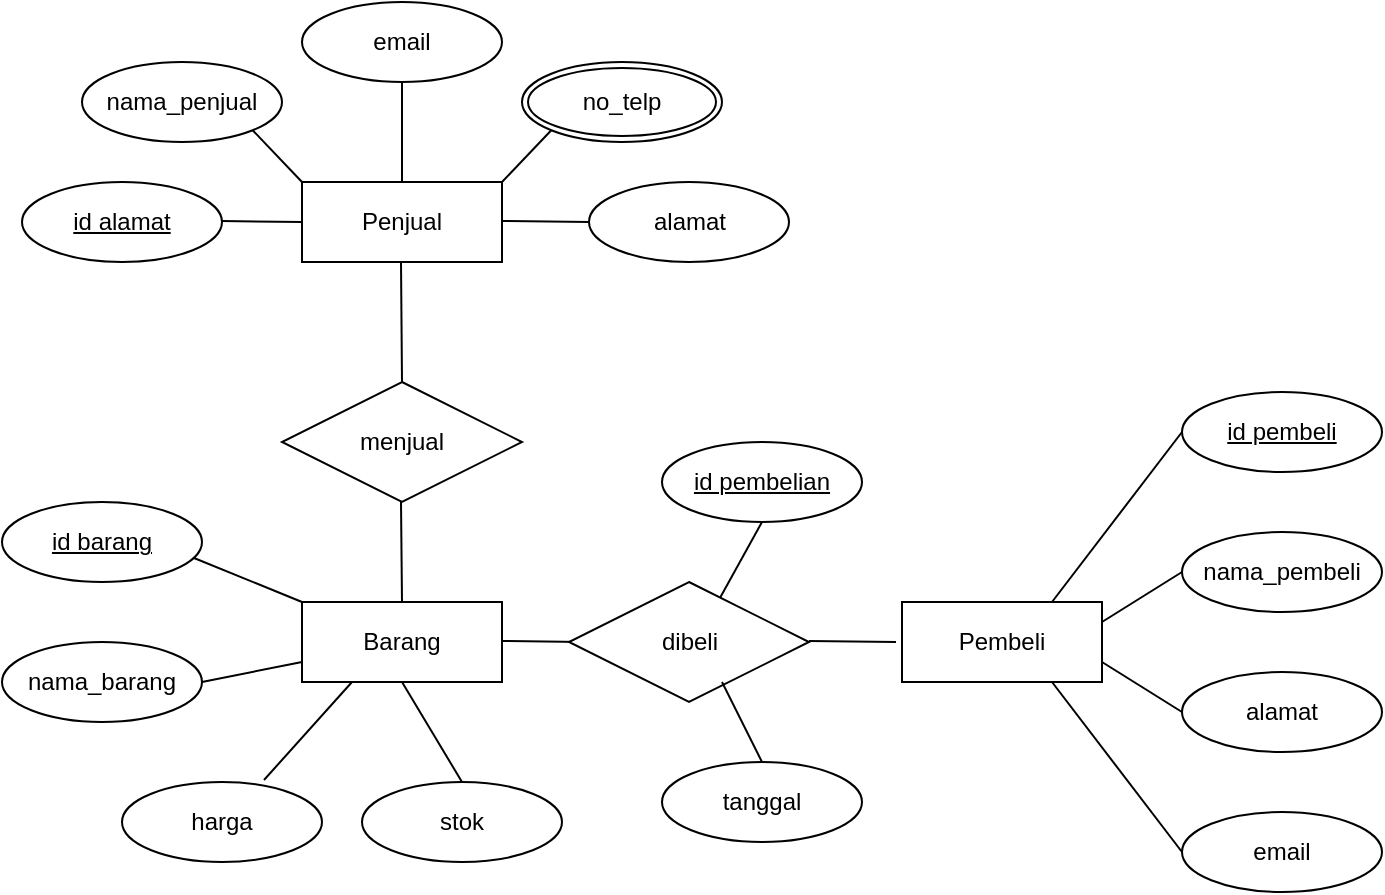 <mxfile version="20.6.0" type="github">
  <diagram id="C5RBs43oDa-KdzZeNtuy" name="Page-1">
    <mxGraphModel dx="1422" dy="754" grid="1" gridSize="10" guides="1" tooltips="1" connect="1" arrows="1" fold="1" page="1" pageScale="1" pageWidth="827" pageHeight="1169" math="0" shadow="0">
      <root>
        <mxCell id="WIyWlLk6GJQsqaUBKTNV-0" />
        <mxCell id="WIyWlLk6GJQsqaUBKTNV-1" parent="WIyWlLk6GJQsqaUBKTNV-0" />
        <mxCell id="v1USRtUHJUmaxtp3nPsQ-9" value="no_telp" style="ellipse;shape=doubleEllipse;margin=3;whiteSpace=wrap;html=1;align=center;" vertex="1" parent="WIyWlLk6GJQsqaUBKTNV-1">
          <mxGeometry x="300" y="80" width="100" height="40" as="geometry" />
        </mxCell>
        <mxCell id="v1USRtUHJUmaxtp3nPsQ-10" value="Penjual" style="whiteSpace=wrap;html=1;align=center;" vertex="1" parent="WIyWlLk6GJQsqaUBKTNV-1">
          <mxGeometry x="190" y="140" width="100" height="40" as="geometry" />
        </mxCell>
        <mxCell id="v1USRtUHJUmaxtp3nPsQ-11" value="email" style="ellipse;whiteSpace=wrap;html=1;align=center;" vertex="1" parent="WIyWlLk6GJQsqaUBKTNV-1">
          <mxGeometry x="190" y="50" width="100" height="40" as="geometry" />
        </mxCell>
        <mxCell id="v1USRtUHJUmaxtp3nPsQ-12" value="alamat" style="ellipse;whiteSpace=wrap;html=1;align=center;" vertex="1" parent="WIyWlLk6GJQsqaUBKTNV-1">
          <mxGeometry x="333.5" y="140" width="100" height="40" as="geometry" />
        </mxCell>
        <mxCell id="v1USRtUHJUmaxtp3nPsQ-13" value="nama_penjual" style="ellipse;whiteSpace=wrap;html=1;align=center;" vertex="1" parent="WIyWlLk6GJQsqaUBKTNV-1">
          <mxGeometry x="80" y="80" width="100" height="40" as="geometry" />
        </mxCell>
        <mxCell id="v1USRtUHJUmaxtp3nPsQ-14" value="&lt;u&gt;id alamat&lt;/u&gt;" style="ellipse;whiteSpace=wrap;html=1;align=center;" vertex="1" parent="WIyWlLk6GJQsqaUBKTNV-1">
          <mxGeometry x="50" y="140" width="100" height="40" as="geometry" />
        </mxCell>
        <mxCell id="v1USRtUHJUmaxtp3nPsQ-18" value="menjual" style="shape=rhombus;perimeter=rhombusPerimeter;whiteSpace=wrap;html=1;align=center;" vertex="1" parent="WIyWlLk6GJQsqaUBKTNV-1">
          <mxGeometry x="180" y="240" width="120" height="60" as="geometry" />
        </mxCell>
        <mxCell id="v1USRtUHJUmaxtp3nPsQ-19" value="" style="endArrow=none;html=1;rounded=0;entryX=0;entryY=0.5;entryDx=0;entryDy=0;" edge="1" parent="WIyWlLk6GJQsqaUBKTNV-1" target="v1USRtUHJUmaxtp3nPsQ-10">
          <mxGeometry relative="1" as="geometry">
            <mxPoint x="150" y="159.5" as="sourcePoint" />
            <mxPoint x="310" y="159.5" as="targetPoint" />
          </mxGeometry>
        </mxCell>
        <mxCell id="v1USRtUHJUmaxtp3nPsQ-20" value="" style="endArrow=none;html=1;rounded=0;entryX=0;entryY=0;entryDx=0;entryDy=0;exitX=1;exitY=1;exitDx=0;exitDy=0;" edge="1" parent="WIyWlLk6GJQsqaUBKTNV-1" source="v1USRtUHJUmaxtp3nPsQ-13" target="v1USRtUHJUmaxtp3nPsQ-10">
          <mxGeometry relative="1" as="geometry">
            <mxPoint x="170" y="120" as="sourcePoint" />
            <mxPoint x="210" y="120.5" as="targetPoint" />
          </mxGeometry>
        </mxCell>
        <mxCell id="v1USRtUHJUmaxtp3nPsQ-21" value="" style="endArrow=none;html=1;rounded=0;entryX=0.5;entryY=0;entryDx=0;entryDy=0;exitX=0.5;exitY=1;exitDx=0;exitDy=0;" edge="1" parent="WIyWlLk6GJQsqaUBKTNV-1" source="v1USRtUHJUmaxtp3nPsQ-11" target="v1USRtUHJUmaxtp3nPsQ-10">
          <mxGeometry relative="1" as="geometry">
            <mxPoint x="220" y="110" as="sourcePoint" />
            <mxPoint x="260" y="110.5" as="targetPoint" />
          </mxGeometry>
        </mxCell>
        <mxCell id="v1USRtUHJUmaxtp3nPsQ-22" value="" style="endArrow=none;html=1;rounded=0;entryX=0;entryY=1;entryDx=0;entryDy=0;exitX=1;exitY=0;exitDx=0;exitDy=0;" edge="1" parent="WIyWlLk6GJQsqaUBKTNV-1" source="v1USRtUHJUmaxtp3nPsQ-10" target="v1USRtUHJUmaxtp3nPsQ-9">
          <mxGeometry relative="1" as="geometry">
            <mxPoint x="280" y="130" as="sourcePoint" />
            <mxPoint x="320" y="130.5" as="targetPoint" />
          </mxGeometry>
        </mxCell>
        <mxCell id="v1USRtUHJUmaxtp3nPsQ-23" value="" style="endArrow=none;html=1;rounded=0;entryX=0;entryY=0.5;entryDx=0;entryDy=0;" edge="1" parent="WIyWlLk6GJQsqaUBKTNV-1" target="v1USRtUHJUmaxtp3nPsQ-12">
          <mxGeometry relative="1" as="geometry">
            <mxPoint x="290" y="159.5" as="sourcePoint" />
            <mxPoint x="330" y="160" as="targetPoint" />
          </mxGeometry>
        </mxCell>
        <mxCell id="v1USRtUHJUmaxtp3nPsQ-24" value="" style="endArrow=none;html=1;rounded=0;entryX=0.5;entryY=0;entryDx=0;entryDy=0;exitX=0.5;exitY=1;exitDx=0;exitDy=0;" edge="1" parent="WIyWlLk6GJQsqaUBKTNV-1" target="v1USRtUHJUmaxtp3nPsQ-18">
          <mxGeometry relative="1" as="geometry">
            <mxPoint x="239.5" y="180" as="sourcePoint" />
            <mxPoint x="239.5" y="230" as="targetPoint" />
          </mxGeometry>
        </mxCell>
        <mxCell id="v1USRtUHJUmaxtp3nPsQ-25" value="" style="endArrow=none;html=1;rounded=0;exitX=0.5;exitY=1;exitDx=0;exitDy=0;" edge="1" parent="WIyWlLk6GJQsqaUBKTNV-1">
          <mxGeometry relative="1" as="geometry">
            <mxPoint x="239.5" y="300" as="sourcePoint" />
            <mxPoint x="240" y="350" as="targetPoint" />
          </mxGeometry>
        </mxCell>
        <mxCell id="v1USRtUHJUmaxtp3nPsQ-26" value="Barang" style="whiteSpace=wrap;html=1;align=center;" vertex="1" parent="WIyWlLk6GJQsqaUBKTNV-1">
          <mxGeometry x="190" y="350" width="100" height="40" as="geometry" />
        </mxCell>
        <mxCell id="v1USRtUHJUmaxtp3nPsQ-27" value="" style="endArrow=none;html=1;rounded=0;entryX=0;entryY=0.5;entryDx=0;entryDy=0;" edge="1" parent="WIyWlLk6GJQsqaUBKTNV-1">
          <mxGeometry relative="1" as="geometry">
            <mxPoint x="290" y="369.5" as="sourcePoint" />
            <mxPoint x="330" y="370" as="targetPoint" />
          </mxGeometry>
        </mxCell>
        <mxCell id="v1USRtUHJUmaxtp3nPsQ-28" value="dibeli" style="shape=rhombus;perimeter=rhombusPerimeter;whiteSpace=wrap;html=1;align=center;" vertex="1" parent="WIyWlLk6GJQsqaUBKTNV-1">
          <mxGeometry x="323.5" y="340" width="120" height="60" as="geometry" />
        </mxCell>
        <mxCell id="v1USRtUHJUmaxtp3nPsQ-29" value="" style="endArrow=none;html=1;rounded=0;entryX=0;entryY=0.5;entryDx=0;entryDy=0;" edge="1" parent="WIyWlLk6GJQsqaUBKTNV-1">
          <mxGeometry relative="1" as="geometry">
            <mxPoint x="443.5" y="369.5" as="sourcePoint" />
            <mxPoint x="487" y="370" as="targetPoint" />
          </mxGeometry>
        </mxCell>
        <mxCell id="v1USRtUHJUmaxtp3nPsQ-30" value="Pembeli" style="whiteSpace=wrap;html=1;align=center;" vertex="1" parent="WIyWlLk6GJQsqaUBKTNV-1">
          <mxGeometry x="490" y="350" width="100" height="40" as="geometry" />
        </mxCell>
        <mxCell id="v1USRtUHJUmaxtp3nPsQ-31" value="stok&lt;span style=&quot;color: rgba(0, 0, 0, 0); font-family: monospace; font-size: 0px; text-align: start;&quot;&gt;%3CmxGraphModel%3E%3Croot%3E%3CmxCell%20id%3D%220%22%2F%3E%3CmxCell%20id%3D%221%22%20parent%3D%220%22%2F%3E%3CmxCell%20id%3D%222%22%20value%3D%22%22%20style%3D%22endArrow%3Dnone%3Bhtml%3D1%3Brounded%3D0%3BentryX%3D0%3BentryY%3D0%3BentryDx%3D0%3BentryDy%3D0%3BexitX%3D0.96%3BexitY%3D0.7%3BexitDx%3D0%3BexitDy%3D0%3BexitPerimeter%3D0%3B%22%20edge%3D%221%22%20parent%3D%221%22%3E%3CmxGeometry%20relative%3D%221%22%20as%3D%22geometry%22%3E%3CmxPoint%20x%3D%22136%22%20y%3D%22328%22%20as%3D%22sourcePoint%22%2F%3E%3CmxPoint%20x%3D%22190%22%20y%3D%22350%22%20as%3D%22targetPoint%22%2F%3E%3C%2FmxGeometry%3E%3C%2FmxCell%3E%3C%2Froot%3E%3C%2FmxGraphModel%3E&lt;/span&gt;&lt;span style=&quot;color: rgba(0, 0, 0, 0); font-family: monospace; font-size: 0px; text-align: start;&quot;&gt;%3CmxGraphModel%3E%3Croot%3E%3CmxCell%20id%3D%220%22%2F%3E%3CmxCell%20id%3D%221%22%20parent%3D%220%22%2F%3E%3CmxCell%20id%3D%222%22%20value%3D%22%22%20style%3D%22endArrow%3Dnone%3Bhtml%3D1%3Brounded%3D0%3BentryX%3D0%3BentryY%3D0%3BentryDx%3D0%3BentryDy%3D0%3BexitX%3D0.96%3BexitY%3D0.7%3BexitDx%3D0%3BexitDy%3D0%3BexitPerimeter%3D0%3B%22%20edge%3D%221%22%20parent%3D%221%22%3E%3CmxGeometry%20relative%3D%221%22%20as%3D%22geometry%22%3E%3CmxPoint%20x%3D%22136%22%20y%3D%22328%22%20as%3D%22sourcePoint%22%2F%3E%3CmxPoint%20x%3D%22190%22%20y%3D%22350%22%20as%3D%22targetPoint%22%2F%3E%3C%2FmxGeometry%3E%3C%2FmxCell%3E%3C%2Froot%3E%3C%2FmxGraphModel%3E&lt;/span&gt;" style="ellipse;whiteSpace=wrap;html=1;align=center;" vertex="1" parent="WIyWlLk6GJQsqaUBKTNV-1">
          <mxGeometry x="220" y="440" width="100" height="40" as="geometry" />
        </mxCell>
        <mxCell id="v1USRtUHJUmaxtp3nPsQ-32" value="harga" style="ellipse;whiteSpace=wrap;html=1;align=center;" vertex="1" parent="WIyWlLk6GJQsqaUBKTNV-1">
          <mxGeometry x="100" y="440" width="100" height="40" as="geometry" />
        </mxCell>
        <mxCell id="v1USRtUHJUmaxtp3nPsQ-33" value="nama_barang" style="ellipse;whiteSpace=wrap;html=1;align=center;" vertex="1" parent="WIyWlLk6GJQsqaUBKTNV-1">
          <mxGeometry x="40" y="370" width="100" height="40" as="geometry" />
        </mxCell>
        <mxCell id="v1USRtUHJUmaxtp3nPsQ-34" value="&lt;u&gt;id barang&lt;/u&gt;" style="ellipse;whiteSpace=wrap;html=1;align=center;" vertex="1" parent="WIyWlLk6GJQsqaUBKTNV-1">
          <mxGeometry x="40" y="300" width="100" height="40" as="geometry" />
        </mxCell>
        <mxCell id="v1USRtUHJUmaxtp3nPsQ-35" value="" style="endArrow=none;html=1;rounded=0;entryX=0;entryY=0;entryDx=0;entryDy=0;exitX=0.96;exitY=0.7;exitDx=0;exitDy=0;exitPerimeter=0;" edge="1" parent="WIyWlLk6GJQsqaUBKTNV-1" source="v1USRtUHJUmaxtp3nPsQ-34">
          <mxGeometry relative="1" as="geometry">
            <mxPoint x="165.355" y="324.142" as="sourcePoint" />
            <mxPoint x="190" y="350" as="targetPoint" />
          </mxGeometry>
        </mxCell>
        <mxCell id="v1USRtUHJUmaxtp3nPsQ-36" value="" style="endArrow=none;html=1;rounded=0;entryX=0.5;entryY=0;entryDx=0;entryDy=0;exitX=0.5;exitY=1;exitDx=0;exitDy=0;" edge="1" parent="WIyWlLk6GJQsqaUBKTNV-1" source="v1USRtUHJUmaxtp3nPsQ-26" target="v1USRtUHJUmaxtp3nPsQ-31">
          <mxGeometry relative="1" as="geometry">
            <mxPoint x="266" y="390" as="sourcePoint" />
            <mxPoint x="320" y="412" as="targetPoint" />
          </mxGeometry>
        </mxCell>
        <mxCell id="v1USRtUHJUmaxtp3nPsQ-37" value="" style="endArrow=none;html=1;rounded=0;entryX=0;entryY=0.75;entryDx=0;entryDy=0;exitX=1;exitY=0.5;exitDx=0;exitDy=0;" edge="1" parent="WIyWlLk6GJQsqaUBKTNV-1" source="v1USRtUHJUmaxtp3nPsQ-33" target="v1USRtUHJUmaxtp3nPsQ-26">
          <mxGeometry relative="1" as="geometry">
            <mxPoint x="136" y="368" as="sourcePoint" />
            <mxPoint x="190" y="390" as="targetPoint" />
          </mxGeometry>
        </mxCell>
        <mxCell id="v1USRtUHJUmaxtp3nPsQ-38" value="" style="endArrow=none;html=1;rounded=0;entryX=0.25;entryY=1;entryDx=0;entryDy=0;exitX=0.71;exitY=-0.025;exitDx=0;exitDy=0;exitPerimeter=0;" edge="1" parent="WIyWlLk6GJQsqaUBKTNV-1" source="v1USRtUHJUmaxtp3nPsQ-32" target="v1USRtUHJUmaxtp3nPsQ-26">
          <mxGeometry relative="1" as="geometry">
            <mxPoint x="166" y="400" as="sourcePoint" />
            <mxPoint x="220" y="422" as="targetPoint" />
          </mxGeometry>
        </mxCell>
        <mxCell id="v1USRtUHJUmaxtp3nPsQ-39" value="tanggal" style="ellipse;whiteSpace=wrap;html=1;align=center;" vertex="1" parent="WIyWlLk6GJQsqaUBKTNV-1">
          <mxGeometry x="370" y="430" width="100" height="40" as="geometry" />
        </mxCell>
        <mxCell id="v1USRtUHJUmaxtp3nPsQ-40" value="&lt;u&gt;id pembelian&lt;/u&gt;" style="ellipse;whiteSpace=wrap;html=1;align=center;" vertex="1" parent="WIyWlLk6GJQsqaUBKTNV-1">
          <mxGeometry x="370" y="270" width="100" height="40" as="geometry" />
        </mxCell>
        <mxCell id="v1USRtUHJUmaxtp3nPsQ-41" value="" style="endArrow=none;html=1;rounded=0;exitX=0.5;exitY=1;exitDx=0;exitDy=0;entryX=0.5;entryY=0;entryDx=0;entryDy=0;" edge="1" parent="WIyWlLk6GJQsqaUBKTNV-1" target="v1USRtUHJUmaxtp3nPsQ-39">
          <mxGeometry relative="1" as="geometry">
            <mxPoint x="400" y="390" as="sourcePoint" />
            <mxPoint x="440" y="420" as="targetPoint" />
          </mxGeometry>
        </mxCell>
        <mxCell id="v1USRtUHJUmaxtp3nPsQ-42" value="" style="endArrow=none;html=1;rounded=0;exitX=0.629;exitY=0.133;exitDx=0;exitDy=0;entryX=0.5;entryY=1;entryDx=0;entryDy=0;exitPerimeter=0;" edge="1" parent="WIyWlLk6GJQsqaUBKTNV-1" source="v1USRtUHJUmaxtp3nPsQ-28" target="v1USRtUHJUmaxtp3nPsQ-40">
          <mxGeometry relative="1" as="geometry">
            <mxPoint x="410" y="320" as="sourcePoint" />
            <mxPoint x="430" y="360" as="targetPoint" />
          </mxGeometry>
        </mxCell>
        <mxCell id="v1USRtUHJUmaxtp3nPsQ-43" value="&lt;u&gt;id pembeli&lt;/u&gt;" style="ellipse;whiteSpace=wrap;html=1;align=center;" vertex="1" parent="WIyWlLk6GJQsqaUBKTNV-1">
          <mxGeometry x="630" y="245" width="100" height="40" as="geometry" />
        </mxCell>
        <mxCell id="v1USRtUHJUmaxtp3nPsQ-44" value="nama_pembeli" style="ellipse;whiteSpace=wrap;html=1;align=center;" vertex="1" parent="WIyWlLk6GJQsqaUBKTNV-1">
          <mxGeometry x="630" y="315" width="100" height="40" as="geometry" />
        </mxCell>
        <mxCell id="v1USRtUHJUmaxtp3nPsQ-45" value="alamat" style="ellipse;whiteSpace=wrap;html=1;align=center;" vertex="1" parent="WIyWlLk6GJQsqaUBKTNV-1">
          <mxGeometry x="630" y="385" width="100" height="40" as="geometry" />
        </mxCell>
        <mxCell id="v1USRtUHJUmaxtp3nPsQ-46" value="email" style="ellipse;whiteSpace=wrap;html=1;align=center;" vertex="1" parent="WIyWlLk6GJQsqaUBKTNV-1">
          <mxGeometry x="630" y="455" width="100" height="40" as="geometry" />
        </mxCell>
        <mxCell id="v1USRtUHJUmaxtp3nPsQ-47" value="" style="endArrow=none;html=1;rounded=0;exitX=0.75;exitY=0;exitDx=0;exitDy=0;entryX=0;entryY=0.5;entryDx=0;entryDy=0;" edge="1" parent="WIyWlLk6GJQsqaUBKTNV-1" source="v1USRtUHJUmaxtp3nPsQ-30" target="v1USRtUHJUmaxtp3nPsQ-43">
          <mxGeometry relative="1" as="geometry">
            <mxPoint x="580" y="337.98" as="sourcePoint" />
            <mxPoint x="601.02" y="300" as="targetPoint" />
          </mxGeometry>
        </mxCell>
        <mxCell id="v1USRtUHJUmaxtp3nPsQ-48" value="" style="endArrow=none;html=1;rounded=0;exitX=0.75;exitY=1;exitDx=0;exitDy=0;entryX=0;entryY=0.5;entryDx=0;entryDy=0;" edge="1" parent="WIyWlLk6GJQsqaUBKTNV-1" source="v1USRtUHJUmaxtp3nPsQ-30" target="v1USRtUHJUmaxtp3nPsQ-46">
          <mxGeometry relative="1" as="geometry">
            <mxPoint x="550" y="480" as="sourcePoint" />
            <mxPoint x="615" y="395" as="targetPoint" />
          </mxGeometry>
        </mxCell>
        <mxCell id="v1USRtUHJUmaxtp3nPsQ-49" value="" style="endArrow=none;html=1;rounded=0;exitX=1;exitY=0.25;exitDx=0;exitDy=0;entryX=0;entryY=0.5;entryDx=0;entryDy=0;" edge="1" parent="WIyWlLk6GJQsqaUBKTNV-1" source="v1USRtUHJUmaxtp3nPsQ-30" target="v1USRtUHJUmaxtp3nPsQ-44">
          <mxGeometry relative="1" as="geometry">
            <mxPoint x="585" y="370" as="sourcePoint" />
            <mxPoint x="650" y="285" as="targetPoint" />
          </mxGeometry>
        </mxCell>
        <mxCell id="v1USRtUHJUmaxtp3nPsQ-50" value="" style="endArrow=none;html=1;rounded=0;entryX=0;entryY=0.5;entryDx=0;entryDy=0;exitX=1;exitY=0.75;exitDx=0;exitDy=0;" edge="1" parent="WIyWlLk6GJQsqaUBKTNV-1" source="v1USRtUHJUmaxtp3nPsQ-30" target="v1USRtUHJUmaxtp3nPsQ-45">
          <mxGeometry relative="1" as="geometry">
            <mxPoint x="600" y="370" as="sourcePoint" />
            <mxPoint x="660" y="295" as="targetPoint" />
          </mxGeometry>
        </mxCell>
      </root>
    </mxGraphModel>
  </diagram>
</mxfile>
